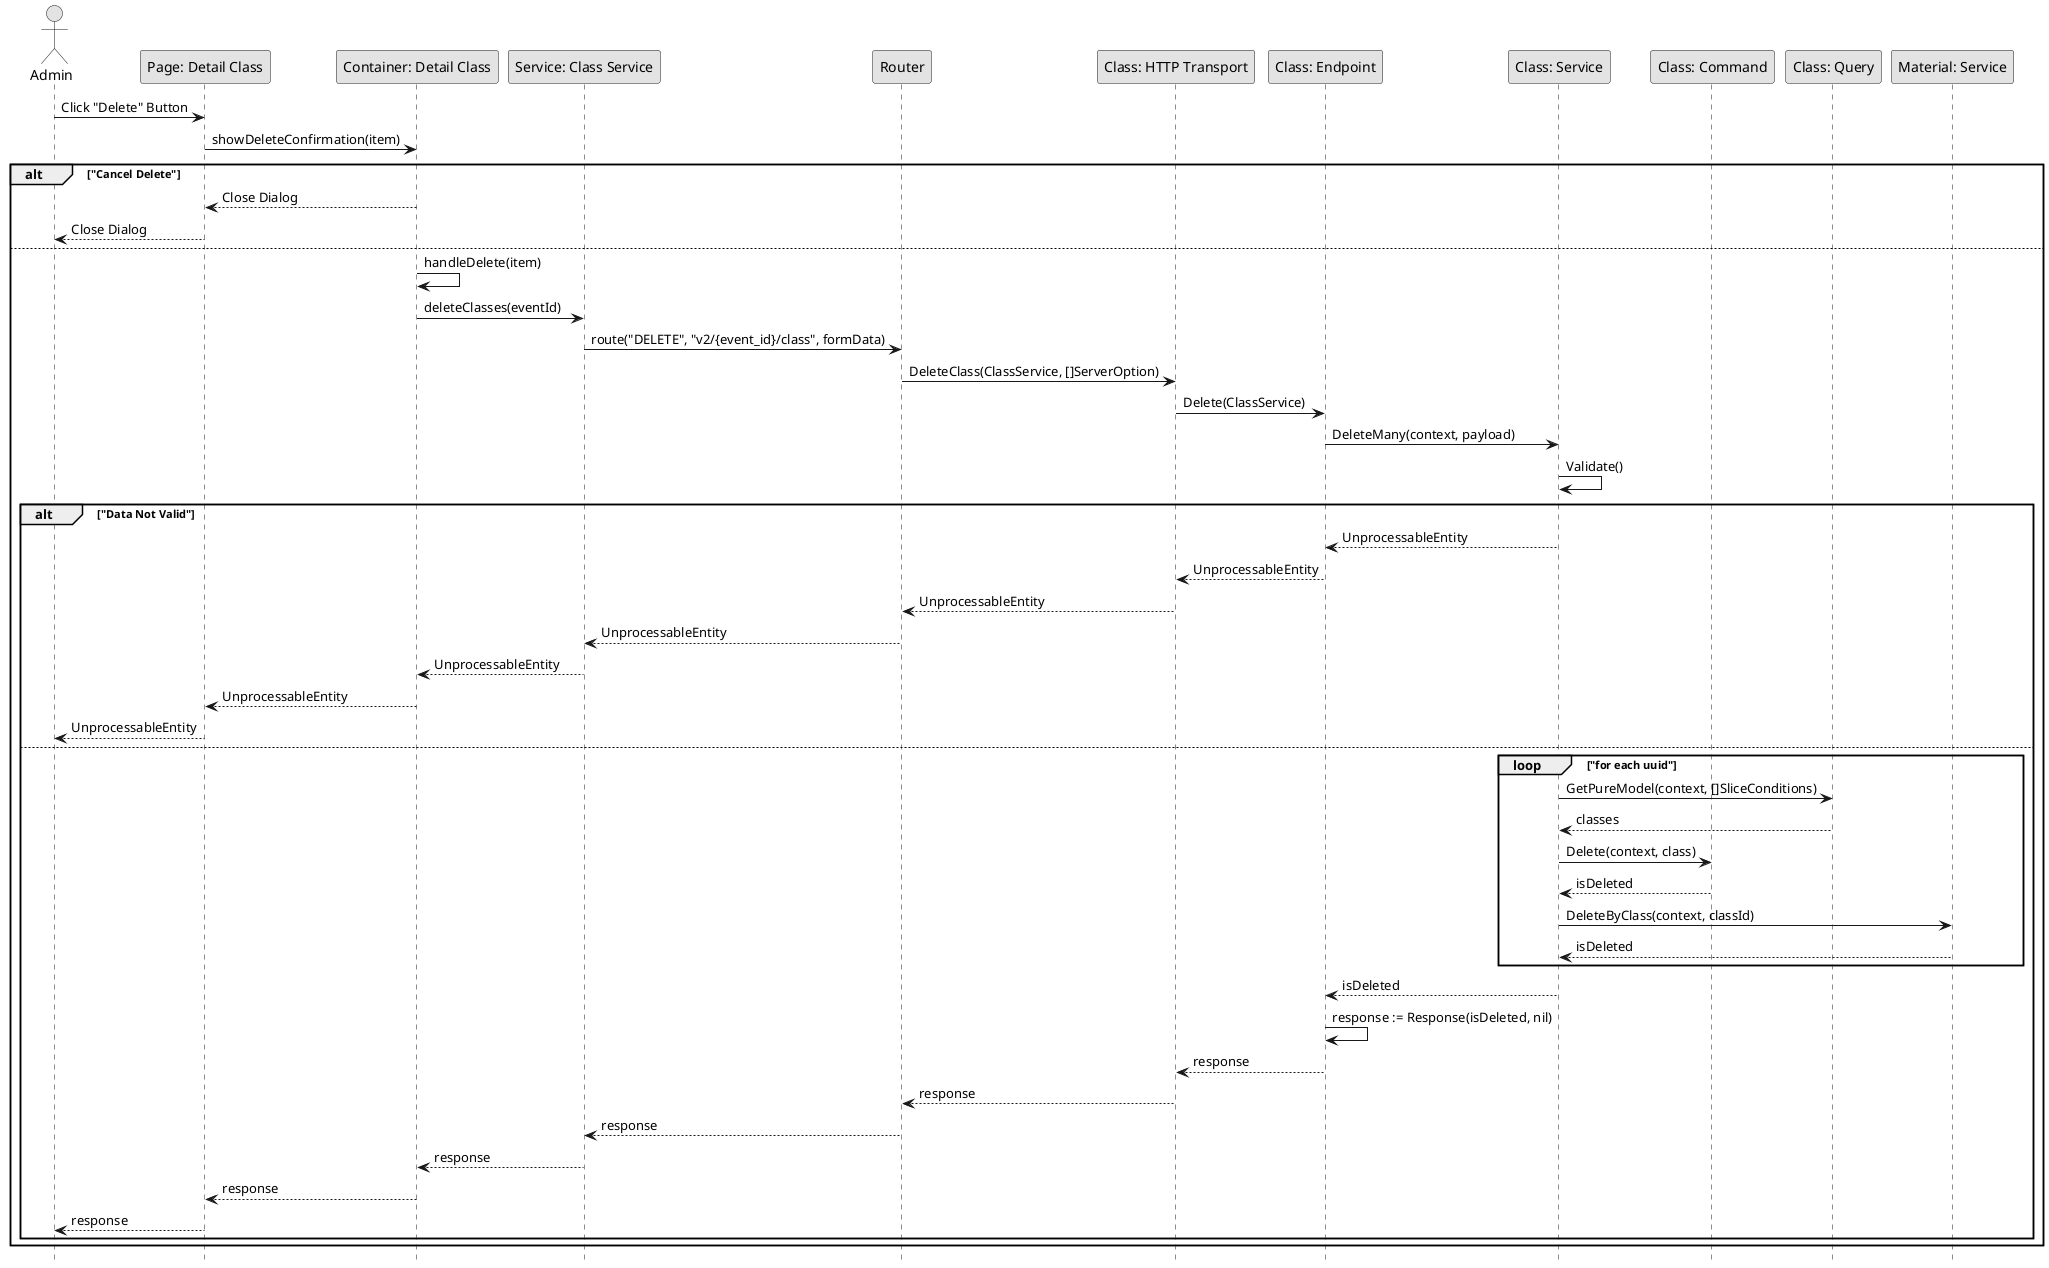 @startuml DeleteClass

skinparam Monochrome true
skinparam Shadowing false
hide footbox

actor Admin
participant "Page: Detail Class" as DetailClassPage
participant "Container: Detail Class" as DetailClassContainer
participant "Service: Class Service" as FEClassService
participant "Router" as Router
participant "Class: HTTP Transport" as ClassHTTPTransport
participant "Class: Endpoint" as ClassEndpoint
participant "Class: Service" as ClassService
participant "Class: Command" as ClassCommand
participant "Class: Query" as ClassQuery
participant "Material: Service" as MaterialService

Admin->DetailClassPage: Click "Delete" Button
DetailClassPage->DetailClassContainer: showDeleteConfirmation(item)

alt "Cancel Delete"
    DetailClassContainer-->DetailClassPage: Close Dialog
    DetailClassPage-->Admin: Close Dialog
else
    DetailClassContainer->DetailClassContainer: handleDelete(item)
    DetailClassContainer->FEClassService: deleteClasses(eventId)
    FEClassService->Router: route("DELETE", "v2/{event_id}/class", formData)
    Router->ClassHTTPTransport: DeleteClass(ClassService, []ServerOption)
    ClassHTTPTransport->ClassEndpoint: Delete(ClassService)
    ClassEndpoint->ClassService: DeleteMany(context, payload)
    ClassService->ClassService: Validate()

    alt "Data Not Valid"
        ClassService-->ClassEndpoint: UnprocessableEntity
        ClassEndpoint-->ClassHTTPTransport: UnprocessableEntity
        ClassHTTPTransport-->Router: UnprocessableEntity
        Router-->FEClassService: UnprocessableEntity
        FEClassService-->DetailClassContainer: UnprocessableEntity
        DetailClassContainer-->DetailClassPage: UnprocessableEntity
        DetailClassPage-->Admin: UnprocessableEntity
    else
        loop "for each uuid"
            ClassService->ClassQuery: GetPureModel(context, []SliceConditions)
            ClassQuery-->ClassService: classes

            ClassService->ClassCommand: Delete(context, class)
            ClassCommand-->ClassService: isDeleted

            ClassService->MaterialService: DeleteByClass(context, classId)
            MaterialService-->ClassService: isDeleted
        end
        
        ClassService-->ClassEndpoint: isDeleted
        ClassEndpoint->ClassEndpoint: response := Response(isDeleted, nil)
        ClassEndpoint-->ClassHTTPTransport: response
        ClassHTTPTransport-->Router: response
        Router-->FEClassService: response
        FEClassService-->DetailClassContainer: response
        DetailClassContainer-->DetailClassPage: response
        DetailClassPage-->Admin: response
    end
end

@enduml